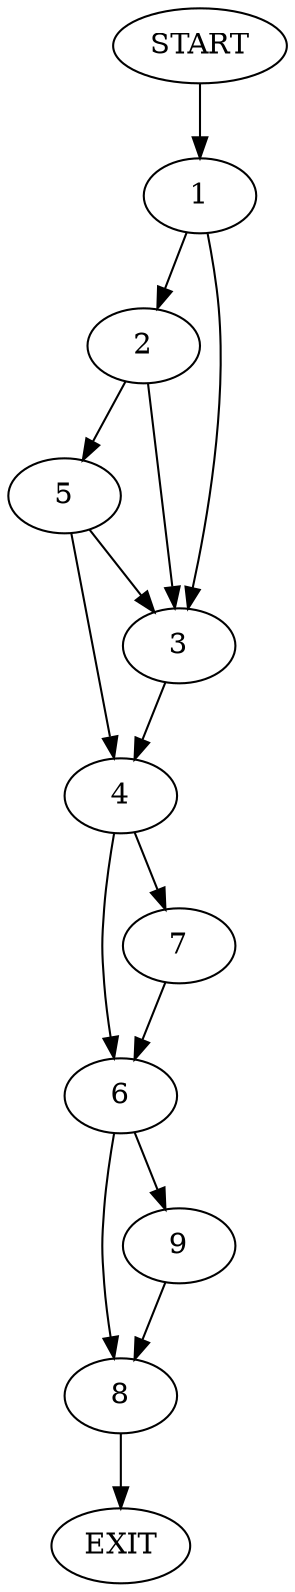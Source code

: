 digraph {
0 [label="START"]
10 [label="EXIT"]
0 -> 1
1 -> 2
1 -> 3
3 -> 4
2 -> 3
2 -> 5
5 -> 3
5 -> 4
4 -> 6
4 -> 7
6 -> 8
6 -> 9
7 -> 6
8 -> 10
9 -> 8
}
